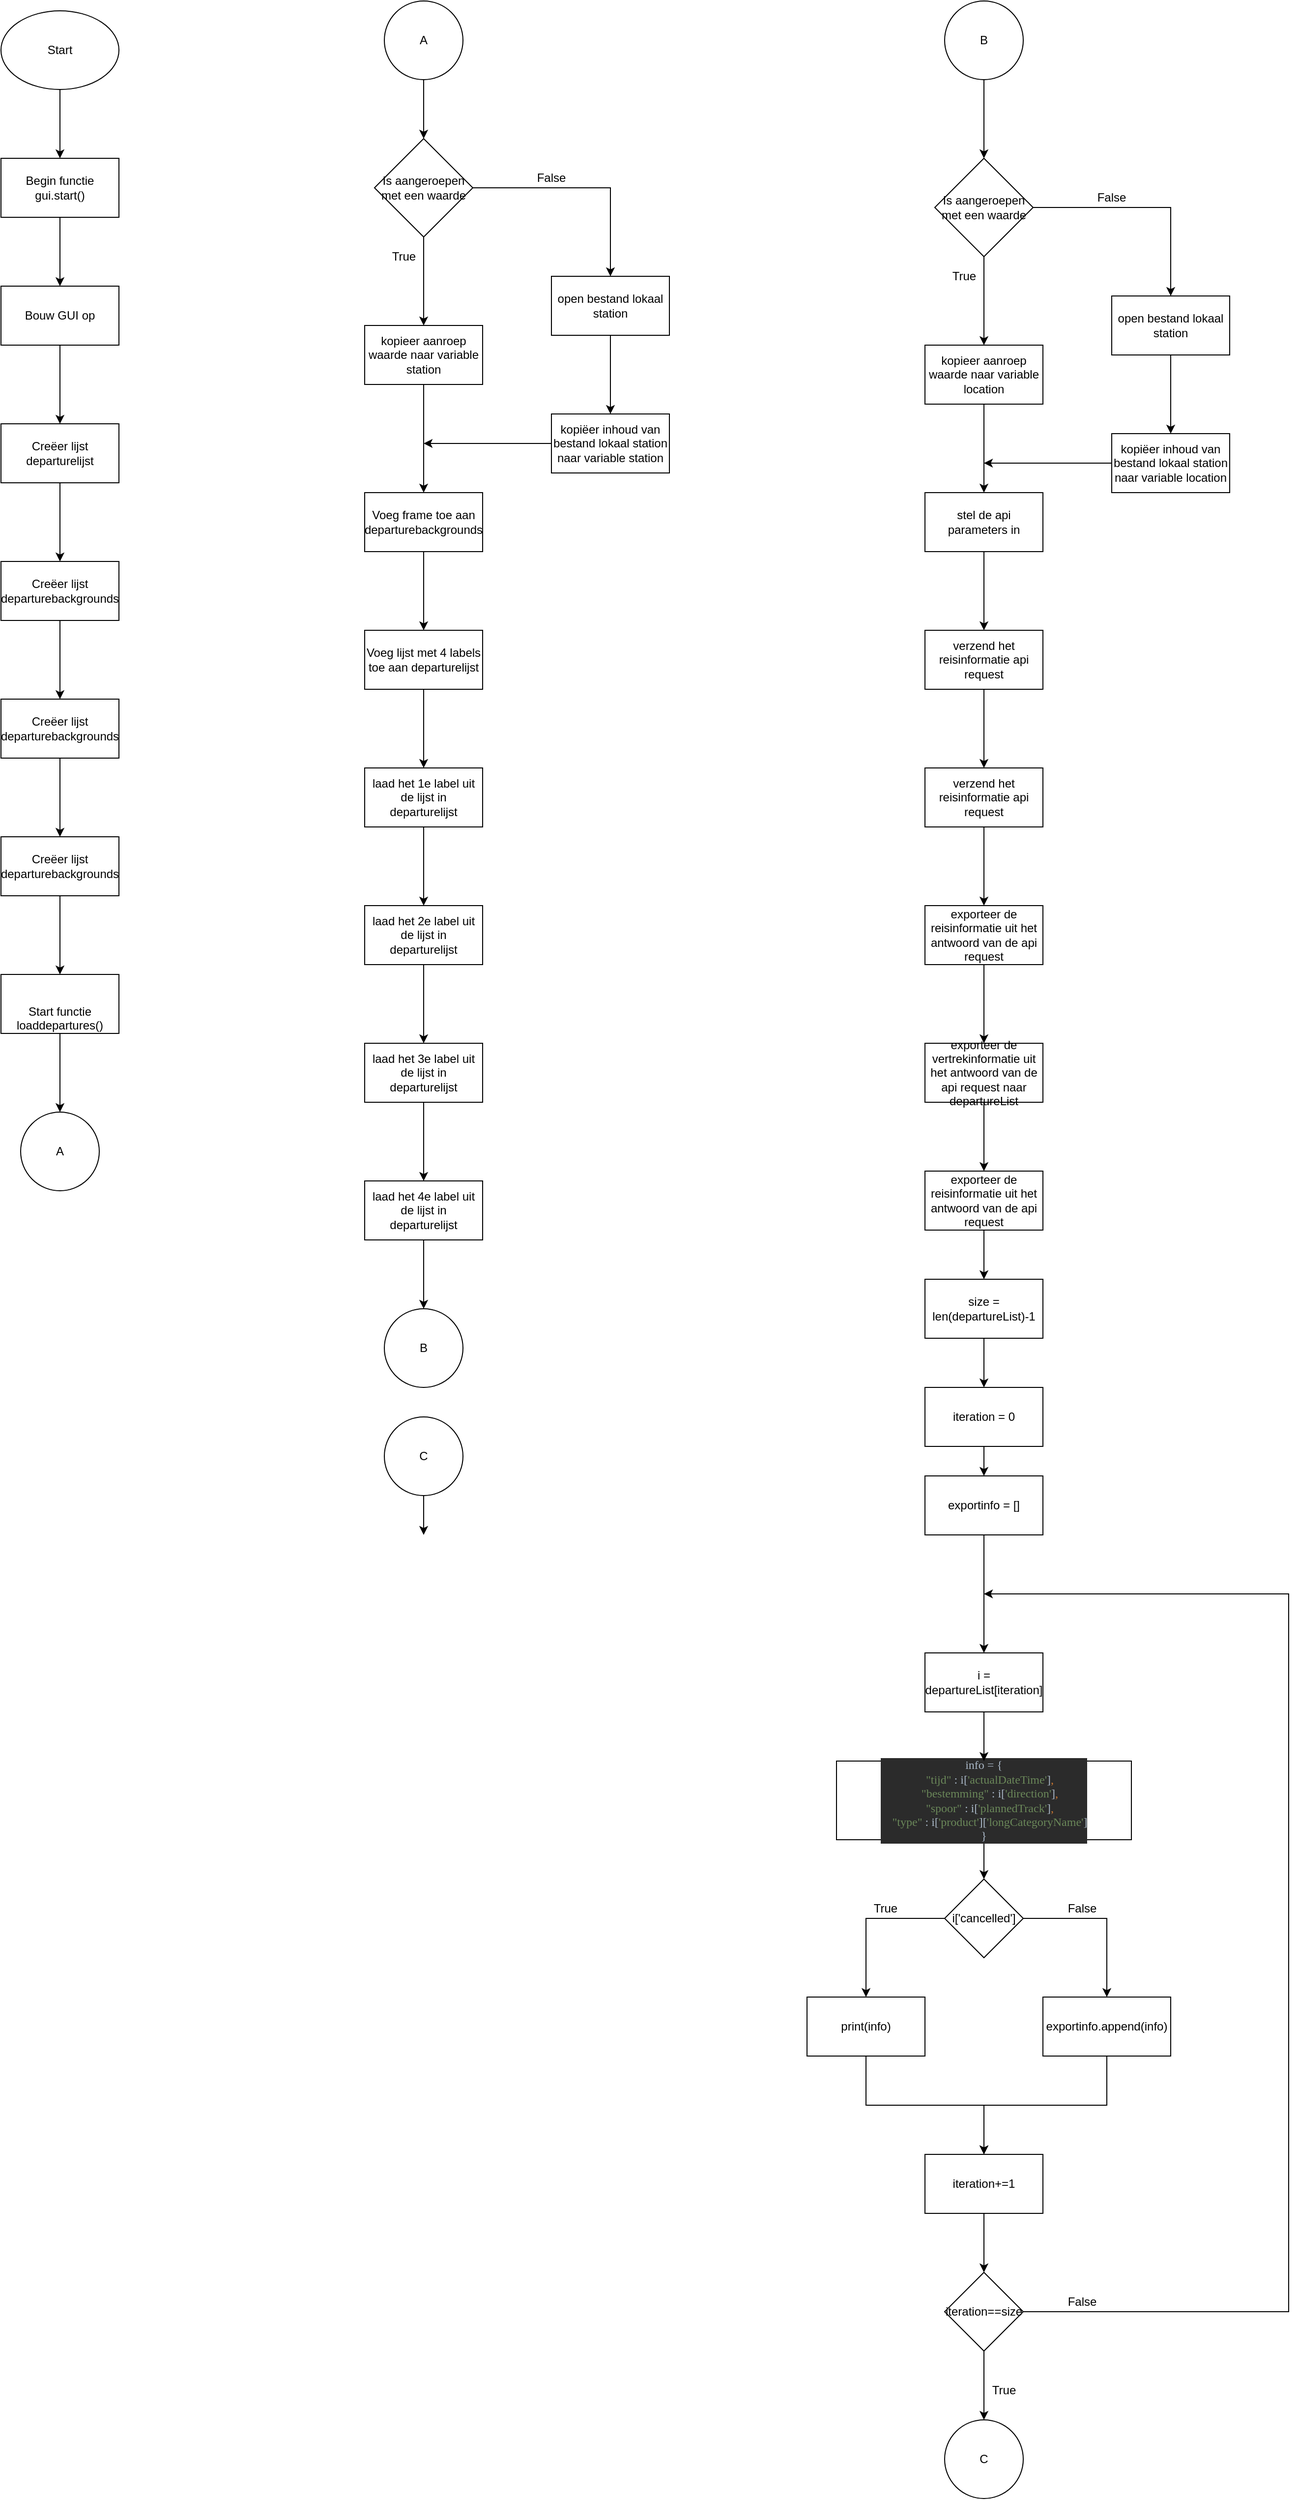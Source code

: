 <mxfile version="14.1.8" type="device"><diagram id="hfNIWfsYnrAbD9NlmZ_B" name="Pagina-1"><mxGraphModel dx="1422" dy="832" grid="1" gridSize="10" guides="1" tooltips="1" connect="1" arrows="1" fold="1" page="1" pageScale="1" pageWidth="200" pageHeight="100" math="0" shadow="0"><root><mxCell id="0"/><mxCell id="1" parent="0"/><mxCell id="-KE5sHEIxyf_vxJp2Pa--3" value="" style="edgeStyle=orthogonalEdgeStyle;rounded=0;orthogonalLoop=1;jettySize=auto;html=1;entryX=0.5;entryY=0;entryDx=0;entryDy=0;" parent="1" source="-KE5sHEIxyf_vxJp2Pa--1" target="-KE5sHEIxyf_vxJp2Pa--4" edge="1"><mxGeometry relative="1" as="geometry"><mxPoint x="100" y="170" as="targetPoint"/></mxGeometry></mxCell><mxCell id="-KE5sHEIxyf_vxJp2Pa--1" value="Start" style="ellipse;whiteSpace=wrap;html=1;" parent="1" vertex="1"><mxGeometry x="40" y="10" width="120" height="80" as="geometry"/></mxCell><mxCell id="-KE5sHEIxyf_vxJp2Pa--6" value="" style="edgeStyle=orthogonalEdgeStyle;rounded=0;orthogonalLoop=1;jettySize=auto;html=1;" parent="1" source="-KE5sHEIxyf_vxJp2Pa--4" target="-KE5sHEIxyf_vxJp2Pa--5" edge="1"><mxGeometry relative="1" as="geometry"/></mxCell><mxCell id="-KE5sHEIxyf_vxJp2Pa--4" value="Begin functie gui.start()&lt;div id=&quot;SDCloudData&quot; style=&quot;display: none&quot;&gt;&lt;/div&gt;" style="rounded=0;whiteSpace=wrap;html=1;" parent="1" vertex="1"><mxGeometry x="40" y="160" width="120" height="60" as="geometry"/></mxCell><mxCell id="-KE5sHEIxyf_vxJp2Pa--8" value="" style="edgeStyle=orthogonalEdgeStyle;rounded=0;orthogonalLoop=1;jettySize=auto;html=1;" parent="1" source="-KE5sHEIxyf_vxJp2Pa--5" target="-KE5sHEIxyf_vxJp2Pa--7" edge="1"><mxGeometry relative="1" as="geometry"/></mxCell><mxCell id="-KE5sHEIxyf_vxJp2Pa--5" value="Bouw GUI op&lt;div id=&quot;SDCloudData&quot; style=&quot;display: none&quot;&gt;&lt;/div&gt;&lt;div id=&quot;SDCloudData&quot; style=&quot;display: none&quot;&gt;&lt;/div&gt;" style="rounded=0;whiteSpace=wrap;html=1;" parent="1" vertex="1"><mxGeometry x="40" y="290" width="120" height="60" as="geometry"/></mxCell><mxCell id="-KE5sHEIxyf_vxJp2Pa--10" value="" style="edgeStyle=orthogonalEdgeStyle;rounded=0;orthogonalLoop=1;jettySize=auto;html=1;" parent="1" source="-KE5sHEIxyf_vxJp2Pa--7" target="-KE5sHEIxyf_vxJp2Pa--9" edge="1"><mxGeometry relative="1" as="geometry"/></mxCell><mxCell id="-KE5sHEIxyf_vxJp2Pa--7" value="Creëer lijst departurelijst&lt;div id=&quot;SDCloudData&quot; style=&quot;display: none&quot;&gt;&lt;/div&gt;&lt;div id=&quot;SDCloudData&quot; style=&quot;display: none&quot;&gt;&lt;/div&gt;&lt;div id=&quot;SDCloudData&quot; style=&quot;display: none&quot;&gt;&lt;/div&gt;" style="rounded=0;whiteSpace=wrap;html=1;" parent="1" vertex="1"><mxGeometry x="40" y="430" width="120" height="60" as="geometry"/></mxCell><mxCell id="-KE5sHEIxyf_vxJp2Pa--12" value="" style="edgeStyle=orthogonalEdgeStyle;rounded=0;orthogonalLoop=1;jettySize=auto;html=1;" parent="1" source="-KE5sHEIxyf_vxJp2Pa--9" target="-KE5sHEIxyf_vxJp2Pa--11" edge="1"><mxGeometry relative="1" as="geometry"/></mxCell><mxCell id="-KE5sHEIxyf_vxJp2Pa--9" value="Creëer lijst departurebackgrounds&lt;div id=&quot;SDCloudData&quot; style=&quot;display: none&quot;&gt;&lt;/div&gt;&lt;div id=&quot;SDCloudData&quot; style=&quot;display: none&quot;&gt;&lt;/div&gt;&lt;div id=&quot;SDCloudData&quot; style=&quot;display: none&quot;&gt;&lt;/div&gt;" style="rounded=0;whiteSpace=wrap;html=1;" parent="1" vertex="1"><mxGeometry x="40" y="570" width="120" height="60" as="geometry"/></mxCell><mxCell id="-KE5sHEIxyf_vxJp2Pa--14" value="" style="edgeStyle=orthogonalEdgeStyle;rounded=0;orthogonalLoop=1;jettySize=auto;html=1;" parent="1" source="-KE5sHEIxyf_vxJp2Pa--11" target="-KE5sHEIxyf_vxJp2Pa--13" edge="1"><mxGeometry relative="1" as="geometry"/></mxCell><mxCell id="-KE5sHEIxyf_vxJp2Pa--11" value="Creëer lijst departurebackgrounds&lt;div id=&quot;SDCloudData&quot; style=&quot;display: none&quot;&gt;&lt;/div&gt;&lt;div id=&quot;SDCloudData&quot; style=&quot;display: none&quot;&gt;&lt;/div&gt;&lt;div id=&quot;SDCloudData&quot; style=&quot;display: none&quot;&gt;&lt;/div&gt;" style="rounded=0;whiteSpace=wrap;html=1;" parent="1" vertex="1"><mxGeometry x="40" y="710" width="120" height="60" as="geometry"/></mxCell><mxCell id="-KE5sHEIxyf_vxJp2Pa--16" value="" style="edgeStyle=orthogonalEdgeStyle;rounded=0;orthogonalLoop=1;jettySize=auto;html=1;" parent="1" source="-KE5sHEIxyf_vxJp2Pa--13" target="-KE5sHEIxyf_vxJp2Pa--15" edge="1"><mxGeometry relative="1" as="geometry"/></mxCell><mxCell id="-KE5sHEIxyf_vxJp2Pa--13" value="Creëer lijst departurebackgrounds&lt;div id=&quot;SDCloudData&quot; style=&quot;display: none&quot;&gt;&lt;/div&gt;&lt;div id=&quot;SDCloudData&quot; style=&quot;display: none&quot;&gt;&lt;/div&gt;&lt;div id=&quot;SDCloudData&quot; style=&quot;display: none&quot;&gt;&lt;/div&gt;" style="rounded=0;whiteSpace=wrap;html=1;" parent="1" vertex="1"><mxGeometry x="40" y="850" width="120" height="60" as="geometry"/></mxCell><mxCell id="-KE5sHEIxyf_vxJp2Pa--18" value="" style="edgeStyle=orthogonalEdgeStyle;rounded=0;orthogonalLoop=1;jettySize=auto;html=1;entryX=0.5;entryY=0;entryDx=0;entryDy=0;" parent="1" source="-KE5sHEIxyf_vxJp2Pa--15" target="-KE5sHEIxyf_vxJp2Pa--48" edge="1"><mxGeometry relative="1" as="geometry"><mxPoint x="100" y="1130" as="targetPoint"/></mxGeometry></mxCell><mxCell id="-KE5sHEIxyf_vxJp2Pa--15" value="&lt;br&gt;&lt;br&gt;Start functie loaddepartures()&lt;div id=&quot;SDCloudData&quot; style=&quot;display: none&quot;&gt;&lt;/div&gt;&lt;br&gt;" style="rounded=0;whiteSpace=wrap;html=1;" parent="1" vertex="1"><mxGeometry x="40" y="990" width="120" height="60" as="geometry"/></mxCell><mxCell id="-KE5sHEIxyf_vxJp2Pa--32" value="" style="edgeStyle=orthogonalEdgeStyle;rounded=0;orthogonalLoop=1;jettySize=auto;html=1;" parent="1" source="-KE5sHEIxyf_vxJp2Pa--33" target="-KE5sHEIxyf_vxJp2Pa--35" edge="1"><mxGeometry relative="1" as="geometry"/></mxCell><mxCell id="-KE5sHEIxyf_vxJp2Pa--33" value="Voeg frame toe aan departurebackgrounds" style="rounded=0;whiteSpace=wrap;html=1;" parent="1" vertex="1"><mxGeometry x="410" y="500" width="120" height="60" as="geometry"/></mxCell><mxCell id="-KE5sHEIxyf_vxJp2Pa--34" value="" style="edgeStyle=orthogonalEdgeStyle;rounded=0;orthogonalLoop=1;jettySize=auto;html=1;" parent="1" source="-KE5sHEIxyf_vxJp2Pa--35" target="-KE5sHEIxyf_vxJp2Pa--37" edge="1"><mxGeometry relative="1" as="geometry"/></mxCell><mxCell id="-KE5sHEIxyf_vxJp2Pa--35" value="Voeg lijst met 4 labels toe aan departurelijst" style="rounded=0;whiteSpace=wrap;html=1;" parent="1" vertex="1"><mxGeometry x="410" y="640" width="120" height="60" as="geometry"/></mxCell><mxCell id="-KE5sHEIxyf_vxJp2Pa--36" value="" style="edgeStyle=orthogonalEdgeStyle;rounded=0;orthogonalLoop=1;jettySize=auto;html=1;" parent="1" source="-KE5sHEIxyf_vxJp2Pa--37" target="-KE5sHEIxyf_vxJp2Pa--39" edge="1"><mxGeometry relative="1" as="geometry"/></mxCell><mxCell id="-KE5sHEIxyf_vxJp2Pa--37" value="laad het 1e label uit de lijst in departurelijst" style="rounded=0;whiteSpace=wrap;html=1;" parent="1" vertex="1"><mxGeometry x="410" y="780" width="120" height="60" as="geometry"/></mxCell><mxCell id="-KE5sHEIxyf_vxJp2Pa--38" value="" style="edgeStyle=orthogonalEdgeStyle;rounded=0;orthogonalLoop=1;jettySize=auto;html=1;" parent="1" source="-KE5sHEIxyf_vxJp2Pa--39" target="-KE5sHEIxyf_vxJp2Pa--41" edge="1"><mxGeometry relative="1" as="geometry"/></mxCell><mxCell id="-KE5sHEIxyf_vxJp2Pa--39" value="laad het 2e label uit de lijst in departurelijst" style="rounded=0;whiteSpace=wrap;html=1;" parent="1" vertex="1"><mxGeometry x="410" y="920" width="120" height="60" as="geometry"/></mxCell><mxCell id="-KE5sHEIxyf_vxJp2Pa--40" value="" style="edgeStyle=orthogonalEdgeStyle;rounded=0;orthogonalLoop=1;jettySize=auto;html=1;" parent="1" source="-KE5sHEIxyf_vxJp2Pa--41" target="-KE5sHEIxyf_vxJp2Pa--43" edge="1"><mxGeometry relative="1" as="geometry"/></mxCell><mxCell id="-KE5sHEIxyf_vxJp2Pa--41" value="laad het 3e label uit de lijst in departurelijst" style="rounded=0;whiteSpace=wrap;html=1;" parent="1" vertex="1"><mxGeometry x="410" y="1060" width="120" height="60" as="geometry"/></mxCell><mxCell id="-KE5sHEIxyf_vxJp2Pa--42" value="" style="edgeStyle=orthogonalEdgeStyle;rounded=0;orthogonalLoop=1;jettySize=auto;html=1;" parent="1" source="-KE5sHEIxyf_vxJp2Pa--43" edge="1"><mxGeometry relative="1" as="geometry"><mxPoint x="470" y="1330" as="targetPoint"/></mxGeometry></mxCell><mxCell id="-KE5sHEIxyf_vxJp2Pa--43" value="laad het 4e label uit de lijst in departurelijst" style="rounded=0;whiteSpace=wrap;html=1;" parent="1" vertex="1"><mxGeometry x="410" y="1200" width="120" height="60" as="geometry"/></mxCell><mxCell id="-KE5sHEIxyf_vxJp2Pa--48" value="A" style="ellipse;whiteSpace=wrap;html=1;aspect=fixed;" parent="1" vertex="1"><mxGeometry x="60" y="1130" width="80" height="80" as="geometry"/></mxCell><mxCell id="-KE5sHEIxyf_vxJp2Pa--78" style="edgeStyle=orthogonalEdgeStyle;rounded=0;orthogonalLoop=1;jettySize=auto;html=1;entryX=0.5;entryY=0;entryDx=0;entryDy=0;" parent="1" source="-KE5sHEIxyf_vxJp2Pa--75" target="-KE5sHEIxyf_vxJp2Pa--77" edge="1"><mxGeometry relative="1" as="geometry"/></mxCell><mxCell id="-KE5sHEIxyf_vxJp2Pa--75" value="A" style="ellipse;whiteSpace=wrap;html=1;aspect=fixed;" parent="1" vertex="1"><mxGeometry x="430" width="80" height="80" as="geometry"/></mxCell><mxCell id="-KE5sHEIxyf_vxJp2Pa--81" style="edgeStyle=orthogonalEdgeStyle;rounded=0;orthogonalLoop=1;jettySize=auto;html=1;entryX=0.5;entryY=0;entryDx=0;entryDy=0;" parent="1" source="-KE5sHEIxyf_vxJp2Pa--77" edge="1" target="0gL9F61eetgLZT5TqQi5-5"><mxGeometry relative="1" as="geometry"><mxPoint x="470" y="330" as="targetPoint"/><Array as="points"/></mxGeometry></mxCell><mxCell id="-KE5sHEIxyf_vxJp2Pa--82" style="edgeStyle=orthogonalEdgeStyle;rounded=0;orthogonalLoop=1;jettySize=auto;html=1;entryX=0.5;entryY=0;entryDx=0;entryDy=0;" parent="1" source="-KE5sHEIxyf_vxJp2Pa--77" target="-KE5sHEIxyf_vxJp2Pa--84" edge="1"><mxGeometry relative="1" as="geometry"><mxPoint x="580" y="280" as="targetPoint"/><Array as="points"><mxPoint x="660" y="190"/></Array></mxGeometry></mxCell><mxCell id="-KE5sHEIxyf_vxJp2Pa--77" value="Is aangeroepen met een waarde" style="rhombus;whiteSpace=wrap;html=1;" parent="1" vertex="1"><mxGeometry x="420" y="140" width="100" height="100" as="geometry"/></mxCell><mxCell id="0gL9F61eetgLZT5TqQi5-2" value="" style="edgeStyle=orthogonalEdgeStyle;rounded=0;orthogonalLoop=1;jettySize=auto;html=1;" edge="1" parent="1" source="-KE5sHEIxyf_vxJp2Pa--84" target="0gL9F61eetgLZT5TqQi5-1"><mxGeometry relative="1" as="geometry"/></mxCell><mxCell id="-KE5sHEIxyf_vxJp2Pa--84" value="open bestand lokaal station" style="rounded=0;whiteSpace=wrap;html=1;" parent="1" vertex="1"><mxGeometry x="600" y="280" width="120" height="60" as="geometry"/></mxCell><mxCell id="-KE5sHEIxyf_vxJp2Pa--85" value="False" style="text;html=1;strokeColor=none;fillColor=none;align=center;verticalAlign=middle;whiteSpace=wrap;rounded=0;" parent="1" vertex="1"><mxGeometry x="580" y="170" width="40" height="20" as="geometry"/></mxCell><mxCell id="-KE5sHEIxyf_vxJp2Pa--86" value="True" style="text;html=1;strokeColor=none;fillColor=none;align=center;verticalAlign=middle;whiteSpace=wrap;rounded=0;" parent="1" vertex="1"><mxGeometry x="430" y="250" width="40" height="20" as="geometry"/></mxCell><mxCell id="0gL9F61eetgLZT5TqQi5-8" style="edgeStyle=orthogonalEdgeStyle;rounded=0;orthogonalLoop=1;jettySize=auto;html=1;" edge="1" parent="1" source="0gL9F61eetgLZT5TqQi5-1"><mxGeometry relative="1" as="geometry"><mxPoint x="470" y="450" as="targetPoint"/></mxGeometry></mxCell><mxCell id="0gL9F61eetgLZT5TqQi5-1" value="kopiëer inhoud van bestand lokaal station naar variable station" style="rounded=0;whiteSpace=wrap;html=1;" vertex="1" parent="1"><mxGeometry x="600" y="420" width="120" height="60" as="geometry"/></mxCell><mxCell id="0gL9F61eetgLZT5TqQi5-6" style="edgeStyle=orthogonalEdgeStyle;rounded=0;orthogonalLoop=1;jettySize=auto;html=1;entryX=0.5;entryY=0;entryDx=0;entryDy=0;" edge="1" parent="1" source="0gL9F61eetgLZT5TqQi5-5" target="-KE5sHEIxyf_vxJp2Pa--33"><mxGeometry relative="1" as="geometry"><mxPoint x="470" y="490" as="targetPoint"/></mxGeometry></mxCell><mxCell id="0gL9F61eetgLZT5TqQi5-5" value="kopieer aanroep waarde naar variable station" style="rounded=0;whiteSpace=wrap;html=1;" vertex="1" parent="1"><mxGeometry x="410" y="330" width="120" height="60" as="geometry"/></mxCell><mxCell id="0gL9F61eetgLZT5TqQi5-9" value="B" style="ellipse;whiteSpace=wrap;html=1;aspect=fixed;" vertex="1" parent="1"><mxGeometry x="430" y="1330" width="80" height="80" as="geometry"/></mxCell><mxCell id="0gL9F61eetgLZT5TqQi5-12" style="edgeStyle=orthogonalEdgeStyle;rounded=0;orthogonalLoop=1;jettySize=auto;html=1;" edge="1" parent="1" source="0gL9F61eetgLZT5TqQi5-10"><mxGeometry relative="1" as="geometry"><mxPoint x="1040" y="160" as="targetPoint"/></mxGeometry></mxCell><mxCell id="0gL9F61eetgLZT5TqQi5-10" value="B" style="ellipse;whiteSpace=wrap;html=1;aspect=fixed;" vertex="1" parent="1"><mxGeometry x="1000" width="80" height="80" as="geometry"/></mxCell><mxCell id="0gL9F61eetgLZT5TqQi5-13" style="edgeStyle=orthogonalEdgeStyle;rounded=0;orthogonalLoop=1;jettySize=auto;html=1;entryX=0.5;entryY=0;entryDx=0;entryDy=0;" edge="1" parent="1" source="0gL9F61eetgLZT5TqQi5-15" target="0gL9F61eetgLZT5TqQi5-22"><mxGeometry relative="1" as="geometry"><mxPoint x="1040" y="350" as="targetPoint"/><Array as="points"/></mxGeometry></mxCell><mxCell id="0gL9F61eetgLZT5TqQi5-14" style="edgeStyle=orthogonalEdgeStyle;rounded=0;orthogonalLoop=1;jettySize=auto;html=1;entryX=0.5;entryY=0;entryDx=0;entryDy=0;" edge="1" parent="1" source="0gL9F61eetgLZT5TqQi5-15" target="0gL9F61eetgLZT5TqQi5-17"><mxGeometry relative="1" as="geometry"><mxPoint x="1150" y="300" as="targetPoint"/><Array as="points"><mxPoint x="1230" y="210"/></Array></mxGeometry></mxCell><mxCell id="0gL9F61eetgLZT5TqQi5-15" value="Is aangeroepen met een waarde" style="rhombus;whiteSpace=wrap;html=1;" vertex="1" parent="1"><mxGeometry x="990" y="160" width="100" height="100" as="geometry"/></mxCell><mxCell id="0gL9F61eetgLZT5TqQi5-16" value="" style="edgeStyle=orthogonalEdgeStyle;rounded=0;orthogonalLoop=1;jettySize=auto;html=1;" edge="1" parent="1" source="0gL9F61eetgLZT5TqQi5-17" target="0gL9F61eetgLZT5TqQi5-21"><mxGeometry relative="1" as="geometry"/></mxCell><mxCell id="0gL9F61eetgLZT5TqQi5-17" value="open bestand lokaal station" style="rounded=0;whiteSpace=wrap;html=1;" vertex="1" parent="1"><mxGeometry x="1170" y="300" width="120" height="60" as="geometry"/></mxCell><mxCell id="0gL9F61eetgLZT5TqQi5-18" value="False" style="text;html=1;strokeColor=none;fillColor=none;align=center;verticalAlign=middle;whiteSpace=wrap;rounded=0;" vertex="1" parent="1"><mxGeometry x="1150" y="190" width="40" height="20" as="geometry"/></mxCell><mxCell id="0gL9F61eetgLZT5TqQi5-19" value="True" style="text;html=1;strokeColor=none;fillColor=none;align=center;verticalAlign=middle;whiteSpace=wrap;rounded=0;" vertex="1" parent="1"><mxGeometry x="1000" y="270" width="40" height="20" as="geometry"/></mxCell><mxCell id="0gL9F61eetgLZT5TqQi5-20" style="edgeStyle=orthogonalEdgeStyle;rounded=0;orthogonalLoop=1;jettySize=auto;html=1;" edge="1" parent="1" source="0gL9F61eetgLZT5TqQi5-21"><mxGeometry relative="1" as="geometry"><mxPoint x="1040" y="470" as="targetPoint"/></mxGeometry></mxCell><mxCell id="0gL9F61eetgLZT5TqQi5-21" value="kopiëer inhoud van bestand lokaal station naar variable location" style="rounded=0;whiteSpace=wrap;html=1;" vertex="1" parent="1"><mxGeometry x="1170" y="440" width="120" height="60" as="geometry"/></mxCell><mxCell id="0gL9F61eetgLZT5TqQi5-24" value="" style="edgeStyle=orthogonalEdgeStyle;rounded=0;orthogonalLoop=1;jettySize=auto;html=1;" edge="1" parent="1" source="0gL9F61eetgLZT5TqQi5-22" target="0gL9F61eetgLZT5TqQi5-23"><mxGeometry relative="1" as="geometry"/></mxCell><mxCell id="0gL9F61eetgLZT5TqQi5-22" value="kopieer aanroep waarde naar variable location" style="rounded=0;whiteSpace=wrap;html=1;" vertex="1" parent="1"><mxGeometry x="980" y="350" width="120" height="60" as="geometry"/></mxCell><mxCell id="0gL9F61eetgLZT5TqQi5-26" value="" style="edgeStyle=orthogonalEdgeStyle;rounded=0;orthogonalLoop=1;jettySize=auto;html=1;" edge="1" parent="1" source="0gL9F61eetgLZT5TqQi5-23" target="0gL9F61eetgLZT5TqQi5-25"><mxGeometry relative="1" as="geometry"/></mxCell><mxCell id="0gL9F61eetgLZT5TqQi5-23" value="stel de api parameters in" style="rounded=0;whiteSpace=wrap;html=1;" vertex="1" parent="1"><mxGeometry x="980" y="500" width="120" height="60" as="geometry"/></mxCell><mxCell id="0gL9F61eetgLZT5TqQi5-28" value="" style="edgeStyle=orthogonalEdgeStyle;rounded=0;orthogonalLoop=1;jettySize=auto;html=1;" edge="1" parent="1" source="0gL9F61eetgLZT5TqQi5-25" target="0gL9F61eetgLZT5TqQi5-27"><mxGeometry relative="1" as="geometry"/></mxCell><mxCell id="0gL9F61eetgLZT5TqQi5-25" value="verzend het reisinformatie api request" style="rounded=0;whiteSpace=wrap;html=1;" vertex="1" parent="1"><mxGeometry x="980" y="640" width="120" height="60" as="geometry"/></mxCell><mxCell id="0gL9F61eetgLZT5TqQi5-30" style="edgeStyle=orthogonalEdgeStyle;rounded=0;orthogonalLoop=1;jettySize=auto;html=1;" edge="1" parent="1" source="0gL9F61eetgLZT5TqQi5-27" target="0gL9F61eetgLZT5TqQi5-29"><mxGeometry relative="1" as="geometry"/></mxCell><mxCell id="0gL9F61eetgLZT5TqQi5-27" value="verzend het reisinformatie api request" style="rounded=0;whiteSpace=wrap;html=1;" vertex="1" parent="1"><mxGeometry x="980" y="780" width="120" height="60" as="geometry"/></mxCell><mxCell id="0gL9F61eetgLZT5TqQi5-32" value="" style="edgeStyle=orthogonalEdgeStyle;rounded=0;orthogonalLoop=1;jettySize=auto;html=1;" edge="1" parent="1" source="0gL9F61eetgLZT5TqQi5-29" target="0gL9F61eetgLZT5TqQi5-31"><mxGeometry relative="1" as="geometry"/></mxCell><mxCell id="0gL9F61eetgLZT5TqQi5-29" value="exporteer de reisinformatie uit het antwoord van de api request" style="rounded=0;whiteSpace=wrap;html=1;" vertex="1" parent="1"><mxGeometry x="980" y="920" width="120" height="60" as="geometry"/></mxCell><mxCell id="0gL9F61eetgLZT5TqQi5-34" value="" style="edgeStyle=orthogonalEdgeStyle;rounded=0;orthogonalLoop=1;jettySize=auto;html=1;" edge="1" parent="1" source="0gL9F61eetgLZT5TqQi5-31" target="0gL9F61eetgLZT5TqQi5-33"><mxGeometry relative="1" as="geometry"/></mxCell><mxCell id="0gL9F61eetgLZT5TqQi5-31" value="exporteer de vertrekinformatie uit het antwoord van de api request naar departureList" style="rounded=0;whiteSpace=wrap;html=1;" vertex="1" parent="1"><mxGeometry x="980" y="1060" width="120" height="60" as="geometry"/></mxCell><mxCell id="0gL9F61eetgLZT5TqQi5-36" style="edgeStyle=orthogonalEdgeStyle;rounded=0;orthogonalLoop=1;jettySize=auto;html=1;" edge="1" parent="1" source="0gL9F61eetgLZT5TqQi5-33" target="0gL9F61eetgLZT5TqQi5-35"><mxGeometry relative="1" as="geometry"/></mxCell><mxCell id="0gL9F61eetgLZT5TqQi5-33" value="exporteer de reisinformatie uit het antwoord van de api request" style="rounded=0;whiteSpace=wrap;html=1;" vertex="1" parent="1"><mxGeometry x="980" y="1190" width="120" height="60" as="geometry"/></mxCell><mxCell id="0gL9F61eetgLZT5TqQi5-38" style="edgeStyle=orthogonalEdgeStyle;rounded=0;orthogonalLoop=1;jettySize=auto;html=1;" edge="1" parent="1" source="0gL9F61eetgLZT5TqQi5-35" target="0gL9F61eetgLZT5TqQi5-37"><mxGeometry relative="1" as="geometry"/></mxCell><mxCell id="0gL9F61eetgLZT5TqQi5-35" value="size = len(departureList)-1" style="rounded=0;whiteSpace=wrap;html=1;" vertex="1" parent="1"><mxGeometry x="980" y="1300" width="120" height="60" as="geometry"/></mxCell><mxCell id="0gL9F61eetgLZT5TqQi5-66" style="edgeStyle=orthogonalEdgeStyle;rounded=0;orthogonalLoop=1;jettySize=auto;html=1;entryX=0.5;entryY=0;entryDx=0;entryDy=0;" edge="1" parent="1" source="0gL9F61eetgLZT5TqQi5-37" target="0gL9F61eetgLZT5TqQi5-65"><mxGeometry relative="1" as="geometry"/></mxCell><mxCell id="0gL9F61eetgLZT5TqQi5-37" value="iteration = 0" style="rounded=0;whiteSpace=wrap;html=1;" vertex="1" parent="1"><mxGeometry x="980" y="1410" width="120" height="60" as="geometry"/></mxCell><mxCell id="0gL9F61eetgLZT5TqQi5-53" style="edgeStyle=orthogonalEdgeStyle;rounded=0;orthogonalLoop=1;jettySize=auto;html=1;entryX=0.5;entryY=0;entryDx=0;entryDy=0;" edge="1" parent="1" source="0gL9F61eetgLZT5TqQi5-39" target="0gL9F61eetgLZT5TqQi5-54"><mxGeometry relative="1" as="geometry"><mxPoint x="1040" y="1910" as="targetPoint"/></mxGeometry></mxCell><mxCell id="0gL9F61eetgLZT5TqQi5-39" value="&lt;pre style=&quot;background-color: #2b2b2b ; color: #a9b7c6 ; font-family: &amp;#34;consolas&amp;#34; ; font-size: 9 8pt&quot;&gt;info = {&lt;br&gt;    &lt;span style=&quot;color: #6a8759&quot;&gt;&quot;tijd&quot; &lt;/span&gt;: i[&lt;span style=&quot;color: #6a8759&quot;&gt;'actualDateTime'&lt;/span&gt;]&lt;span style=&quot;color: #cc7832&quot;&gt;,&lt;br&gt;&lt;/span&gt;&lt;span style=&quot;color: #cc7832&quot;&gt;    &lt;/span&gt;&lt;span style=&quot;color: #6a8759&quot;&gt;&quot;bestemming&quot; &lt;/span&gt;: i[&lt;span style=&quot;color: #6a8759&quot;&gt;'direction'&lt;/span&gt;]&lt;span style=&quot;color: #cc7832&quot;&gt;,&lt;br&gt;&lt;/span&gt;&lt;span style=&quot;color: #cc7832&quot;&gt;    &lt;/span&gt;&lt;span style=&quot;color: #6a8759&quot;&gt;&quot;spoor&quot; &lt;/span&gt;: i[&lt;span style=&quot;color: #6a8759&quot;&gt;'plannedTrack'&lt;/span&gt;]&lt;span style=&quot;color: #cc7832&quot;&gt;,&lt;br&gt;&lt;/span&gt;&lt;span style=&quot;color: #cc7832&quot;&gt;    &lt;/span&gt;&lt;span style=&quot;color: #6a8759&quot;&gt;&quot;type&quot; &lt;/span&gt;: i[&lt;span style=&quot;color: #6a8759&quot;&gt;'product'&lt;/span&gt;][&lt;span style=&quot;color: #6a8759&quot;&gt;'longCategoryName'&lt;/span&gt;]&lt;br&gt;}&lt;/pre&gt;" style="rounded=0;whiteSpace=wrap;html=1;" vertex="1" parent="1"><mxGeometry x="890" y="1790" width="300" height="80" as="geometry"/></mxCell><mxCell id="0gL9F61eetgLZT5TqQi5-48" style="edgeStyle=orthogonalEdgeStyle;rounded=0;orthogonalLoop=1;jettySize=auto;html=1;entryX=0.5;entryY=0;entryDx=0;entryDy=0;" edge="1" parent="1" source="0gL9F61eetgLZT5TqQi5-44" target="0gL9F61eetgLZT5TqQi5-39"><mxGeometry relative="1" as="geometry"/></mxCell><mxCell id="0gL9F61eetgLZT5TqQi5-44" value="i = departureList[iteration]" style="rounded=0;whiteSpace=wrap;html=1;" vertex="1" parent="1"><mxGeometry x="980" y="1680" width="120" height="60" as="geometry"/></mxCell><mxCell id="0gL9F61eetgLZT5TqQi5-56" style="edgeStyle=orthogonalEdgeStyle;rounded=0;orthogonalLoop=1;jettySize=auto;html=1;" edge="1" parent="1" source="0gL9F61eetgLZT5TqQi5-54" target="0gL9F61eetgLZT5TqQi5-64"><mxGeometry relative="1" as="geometry"><mxPoint x="1160" y="2040" as="targetPoint"/></mxGeometry></mxCell><mxCell id="0gL9F61eetgLZT5TqQi5-57" style="edgeStyle=orthogonalEdgeStyle;rounded=0;orthogonalLoop=1;jettySize=auto;html=1;" edge="1" parent="1" source="0gL9F61eetgLZT5TqQi5-54" target="0gL9F61eetgLZT5TqQi5-62"><mxGeometry relative="1" as="geometry"><mxPoint x="920" y="2060" as="targetPoint"/></mxGeometry></mxCell><mxCell id="0gL9F61eetgLZT5TqQi5-54" value="i['cancelled']" style="rhombus;whiteSpace=wrap;html=1;" vertex="1" parent="1"><mxGeometry x="1000" y="1910" width="80" height="80" as="geometry"/></mxCell><mxCell id="0gL9F61eetgLZT5TqQi5-58" value="True" style="text;html=1;strokeColor=none;fillColor=none;align=center;verticalAlign=middle;whiteSpace=wrap;rounded=0;" vertex="1" parent="1"><mxGeometry x="920" y="1930" width="40" height="20" as="geometry"/></mxCell><mxCell id="0gL9F61eetgLZT5TqQi5-59" value="False" style="text;html=1;strokeColor=none;fillColor=none;align=center;verticalAlign=middle;whiteSpace=wrap;rounded=0;" vertex="1" parent="1"><mxGeometry x="1120" y="1930" width="40" height="20" as="geometry"/></mxCell><mxCell id="0gL9F61eetgLZT5TqQi5-69" style="edgeStyle=orthogonalEdgeStyle;rounded=0;orthogonalLoop=1;jettySize=auto;html=1;entryX=0.5;entryY=0;entryDx=0;entryDy=0;" edge="1" parent="1" source="0gL9F61eetgLZT5TqQi5-62" target="0gL9F61eetgLZT5TqQi5-70"><mxGeometry relative="1" as="geometry"><mxPoint x="1040" y="2200" as="targetPoint"/></mxGeometry></mxCell><mxCell id="0gL9F61eetgLZT5TqQi5-62" value="print(info)" style="rounded=0;whiteSpace=wrap;html=1;" vertex="1" parent="1"><mxGeometry x="860" y="2030" width="120" height="60" as="geometry"/></mxCell><mxCell id="0gL9F61eetgLZT5TqQi5-68" style="edgeStyle=orthogonalEdgeStyle;rounded=0;orthogonalLoop=1;jettySize=auto;html=1;" edge="1" parent="1" source="0gL9F61eetgLZT5TqQi5-64" target="0gL9F61eetgLZT5TqQi5-70"><mxGeometry relative="1" as="geometry"><mxPoint x="1040" y="2200" as="targetPoint"/></mxGeometry></mxCell><mxCell id="0gL9F61eetgLZT5TqQi5-64" value="exportinfo.append(info)" style="rounded=0;whiteSpace=wrap;html=1;" vertex="1" parent="1"><mxGeometry x="1100" y="2030" width="130" height="60" as="geometry"/></mxCell><mxCell id="0gL9F61eetgLZT5TqQi5-67" style="edgeStyle=orthogonalEdgeStyle;rounded=0;orthogonalLoop=1;jettySize=auto;html=1;entryX=0.5;entryY=0;entryDx=0;entryDy=0;" edge="1" parent="1" source="0gL9F61eetgLZT5TqQi5-65" target="0gL9F61eetgLZT5TqQi5-44"><mxGeometry relative="1" as="geometry"/></mxCell><mxCell id="0gL9F61eetgLZT5TqQi5-65" value="exportinfo = []" style="rounded=0;whiteSpace=wrap;html=1;" vertex="1" parent="1"><mxGeometry x="980" y="1500" width="120" height="60" as="geometry"/></mxCell><mxCell id="0gL9F61eetgLZT5TqQi5-73" style="edgeStyle=orthogonalEdgeStyle;rounded=0;orthogonalLoop=1;jettySize=auto;html=1;" edge="1" parent="1" source="0gL9F61eetgLZT5TqQi5-70" target="0gL9F61eetgLZT5TqQi5-72"><mxGeometry relative="1" as="geometry"/></mxCell><mxCell id="0gL9F61eetgLZT5TqQi5-70" value="iteration+=1" style="rounded=0;whiteSpace=wrap;html=1;" vertex="1" parent="1"><mxGeometry x="980" y="2190" width="120" height="60" as="geometry"/></mxCell><mxCell id="0gL9F61eetgLZT5TqQi5-74" style="edgeStyle=orthogonalEdgeStyle;rounded=0;orthogonalLoop=1;jettySize=auto;html=1;entryX=0.5;entryY=0;entryDx=0;entryDy=0;" edge="1" parent="1" source="0gL9F61eetgLZT5TqQi5-72" target="0gL9F61eetgLZT5TqQi5-79"><mxGeometry relative="1" as="geometry"><mxPoint x="1040" y="2480" as="targetPoint"/></mxGeometry></mxCell><mxCell id="0gL9F61eetgLZT5TqQi5-76" style="edgeStyle=orthogonalEdgeStyle;rounded=0;orthogonalLoop=1;jettySize=auto;html=1;" edge="1" parent="1" source="0gL9F61eetgLZT5TqQi5-72"><mxGeometry relative="1" as="geometry"><mxPoint x="1040" y="1620" as="targetPoint"/><Array as="points"><mxPoint x="1350" y="2350"/><mxPoint x="1350" y="1620"/></Array></mxGeometry></mxCell><mxCell id="0gL9F61eetgLZT5TqQi5-72" value="iteration==size" style="rhombus;whiteSpace=wrap;html=1;" vertex="1" parent="1"><mxGeometry x="1000" y="2310" width="80" height="80" as="geometry"/></mxCell><mxCell id="0gL9F61eetgLZT5TqQi5-77" value="False" style="text;html=1;strokeColor=none;fillColor=none;align=center;verticalAlign=middle;whiteSpace=wrap;rounded=0;" vertex="1" parent="1"><mxGeometry x="1120" y="2330" width="40" height="20" as="geometry"/></mxCell><mxCell id="0gL9F61eetgLZT5TqQi5-78" value="True" style="text;html=1;align=center;verticalAlign=middle;resizable=0;points=[];autosize=1;" vertex="1" parent="1"><mxGeometry x="1040" y="2420" width="40" height="20" as="geometry"/></mxCell><mxCell id="0gL9F61eetgLZT5TqQi5-79" value="C" style="ellipse;whiteSpace=wrap;html=1;aspect=fixed;" vertex="1" parent="1"><mxGeometry x="1000" y="2460" width="80" height="80" as="geometry"/></mxCell><mxCell id="0gL9F61eetgLZT5TqQi5-81" style="edgeStyle=orthogonalEdgeStyle;rounded=0;orthogonalLoop=1;jettySize=auto;html=1;" edge="1" parent="1" source="0gL9F61eetgLZT5TqQi5-80"><mxGeometry relative="1" as="geometry"><mxPoint x="470" y="1560" as="targetPoint"/></mxGeometry></mxCell><mxCell id="0gL9F61eetgLZT5TqQi5-80" value="C" style="ellipse;whiteSpace=wrap;html=1;aspect=fixed;" vertex="1" parent="1"><mxGeometry x="430" y="1440" width="80" height="80" as="geometry"/></mxCell></root></mxGraphModel></diagram></mxfile>